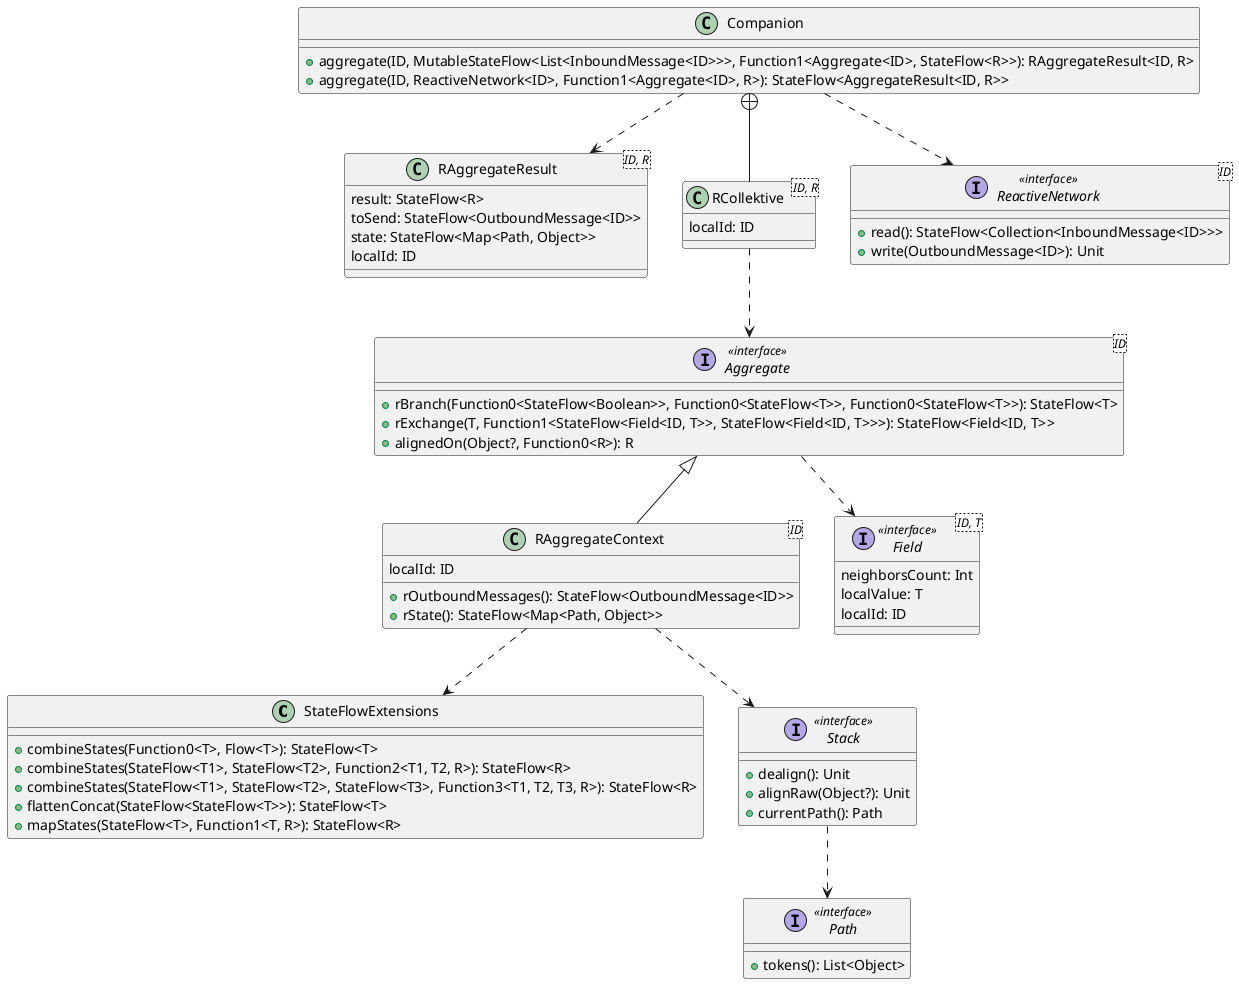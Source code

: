 @startuml

class StateFlowExtensions {
  + combineStates(Function0<T>, Flow<T>): StateFlow<T>
  + combineStates(StateFlow<T1>, StateFlow<T2>, Function2<T1, T2, R>): StateFlow<R>
  + combineStates(StateFlow<T1>, StateFlow<T2>, StateFlow<T3>, Function3<T1, T2, T3, R>): StateFlow<R>
  + flattenConcat(StateFlow<StateFlow<T>>): StateFlow<T>
  + mapStates(StateFlow<T>, Function1<T, R>): StateFlow<R>
}

interface Aggregate<ID> << interface >> {
  + rBranch(Function0<StateFlow<Boolean>>, Function0<StateFlow<T>>, Function0<StateFlow<T>>): StateFlow<T>
  + rExchange(T, Function1<StateFlow<Field<ID, T>>, StateFlow<Field<ID, T>>>): StateFlow<Field<ID, T>>
  + alignedOn(Object?, Function0<R>): R
}

class RAggregateContext<ID> {
    + rOutboundMessages(): StateFlow<OutboundMessage<ID>>
    + rState(): StateFlow<Map<Path, Object>>
    localId: ID
}

class RAggregateResult<ID, R> {
   result: StateFlow<R>
   toSend: StateFlow<OutboundMessage<ID>>
   state: StateFlow<Map<Path, Object>>
   localId: ID
}

class RCollektive<ID, R> {
   localId: ID
}

interface ReactiveNetwork<ID> << interface >> {
  + read(): StateFlow<Collection<InboundMessage<ID>>>
  + write(OutboundMessage<ID>): Unit
}

class Companion {
  + aggregate(ID, MutableStateFlow<List<InboundMessage<ID>>>, Function1<Aggregate<ID>, StateFlow<R>>): RAggregateResult<ID, R>
  + aggregate(ID, ReactiveNetwork<ID>, Function1<Aggregate<ID>, R>): StateFlow<AggregateResult<ID, R>>
}

interface Stack << interface >> {
  + dealign(): Unit
  + alignRaw(Object?): Unit
  + currentPath(): Path
}

interface Path << interface >> {
  + tokens(): List<Object>
}

interface Field<ID, T> << interface >> {
   neighborsCount: Int
   localValue: T
   localId: ID
}

Companion +-- RCollektive
RAggregateContext -up-|> Aggregate
Stack ..> Path
RAggregateContext ..> Stack
RAggregateContext ..> StateFlowExtensions
Aggregate ..> Field
RCollektive ..> Aggregate
Companion ..> RAggregateResult
Companion ..> ReactiveNetwork

@enduml